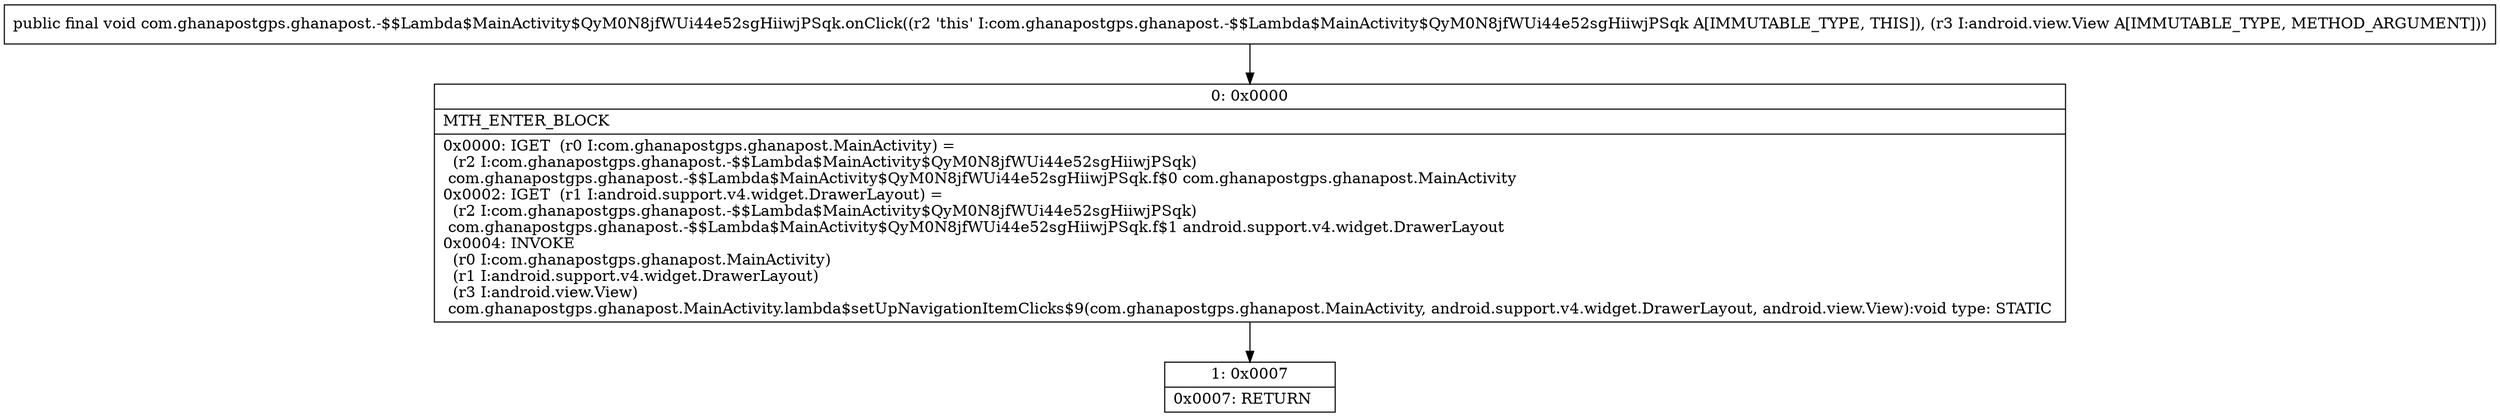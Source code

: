 digraph "CFG forcom.ghanapostgps.ghanapost.\-$$Lambda$MainActivity$QyM0N8jfWUi44e52sgHiiwjPSqk.onClick(Landroid\/view\/View;)V" {
Node_0 [shape=record,label="{0\:\ 0x0000|MTH_ENTER_BLOCK\l|0x0000: IGET  (r0 I:com.ghanapostgps.ghanapost.MainActivity) = \l  (r2 I:com.ghanapostgps.ghanapost.\-$$Lambda$MainActivity$QyM0N8jfWUi44e52sgHiiwjPSqk)\l com.ghanapostgps.ghanapost.\-$$Lambda$MainActivity$QyM0N8jfWUi44e52sgHiiwjPSqk.f$0 com.ghanapostgps.ghanapost.MainActivity \l0x0002: IGET  (r1 I:android.support.v4.widget.DrawerLayout) = \l  (r2 I:com.ghanapostgps.ghanapost.\-$$Lambda$MainActivity$QyM0N8jfWUi44e52sgHiiwjPSqk)\l com.ghanapostgps.ghanapost.\-$$Lambda$MainActivity$QyM0N8jfWUi44e52sgHiiwjPSqk.f$1 android.support.v4.widget.DrawerLayout \l0x0004: INVOKE  \l  (r0 I:com.ghanapostgps.ghanapost.MainActivity)\l  (r1 I:android.support.v4.widget.DrawerLayout)\l  (r3 I:android.view.View)\l com.ghanapostgps.ghanapost.MainActivity.lambda$setUpNavigationItemClicks$9(com.ghanapostgps.ghanapost.MainActivity, android.support.v4.widget.DrawerLayout, android.view.View):void type: STATIC \l}"];
Node_1 [shape=record,label="{1\:\ 0x0007|0x0007: RETURN   \l}"];
MethodNode[shape=record,label="{public final void com.ghanapostgps.ghanapost.\-$$Lambda$MainActivity$QyM0N8jfWUi44e52sgHiiwjPSqk.onClick((r2 'this' I:com.ghanapostgps.ghanapost.\-$$Lambda$MainActivity$QyM0N8jfWUi44e52sgHiiwjPSqk A[IMMUTABLE_TYPE, THIS]), (r3 I:android.view.View A[IMMUTABLE_TYPE, METHOD_ARGUMENT])) }"];
MethodNode -> Node_0;
Node_0 -> Node_1;
}

